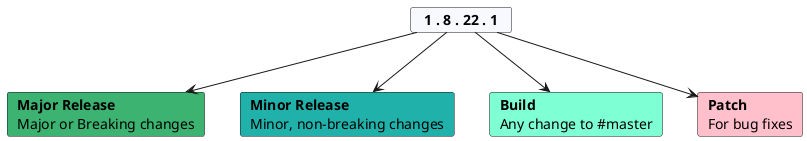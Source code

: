 @startuml
card v #GhostWhite [
<b> 1 . 8 . 22 . 1 </b>
]
card major #MediumSeaGreen [
<b>Major Release</b>
Major or Breaking changes
]
card minor #LightSeaGreen[
<b>Minor Release</b>
Minor, non-breaking changes
]
card build #AquaMarine[
<b>Build</b>
Any change to #master
]
card patch #pink [
<b>Patch</b>
For bug fixes
]
v --> major
v --> minor
v --> build
v --> patch
@enduml
